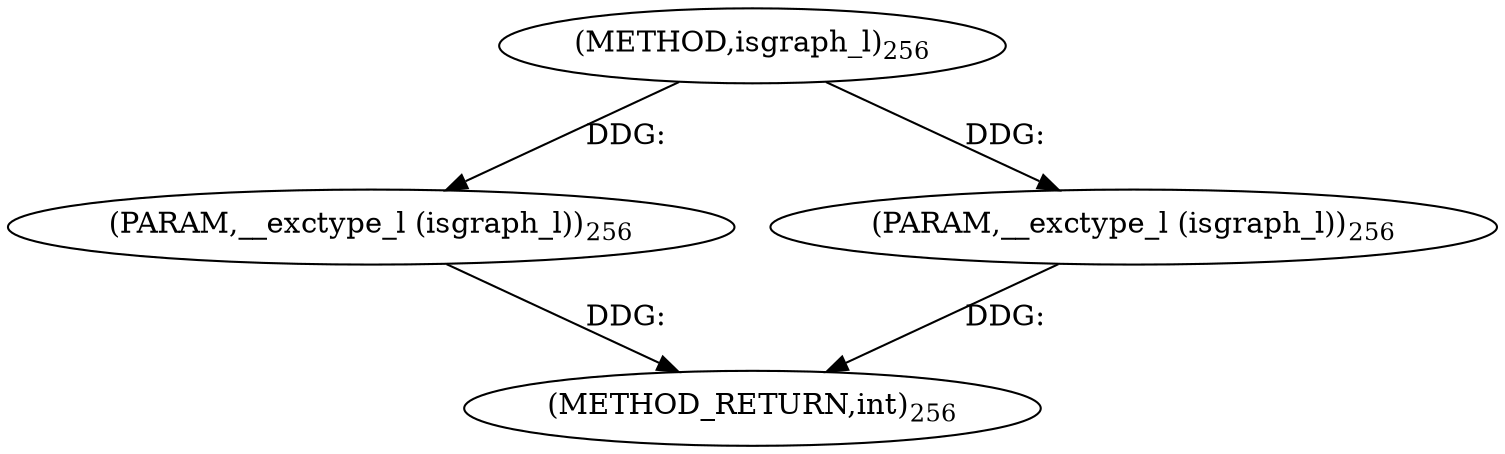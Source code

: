 digraph "isgraph_l" {  
"3028" [label = <(METHOD,isgraph_l)<SUB>256</SUB>> ]
"3031" [label = <(METHOD_RETURN,int)<SUB>256</SUB>> ]
"3029" [label = <(PARAM,__exctype_l (isgraph_l))<SUB>256</SUB>> ]
"3030" [label = <(PARAM,__exctype_l (isgraph_l))<SUB>256</SUB>> ]
  "3029" -> "3031"  [ label = "DDG: "] 
  "3030" -> "3031"  [ label = "DDG: "] 
  "3028" -> "3029"  [ label = "DDG: "] 
  "3028" -> "3030"  [ label = "DDG: "] 
}
